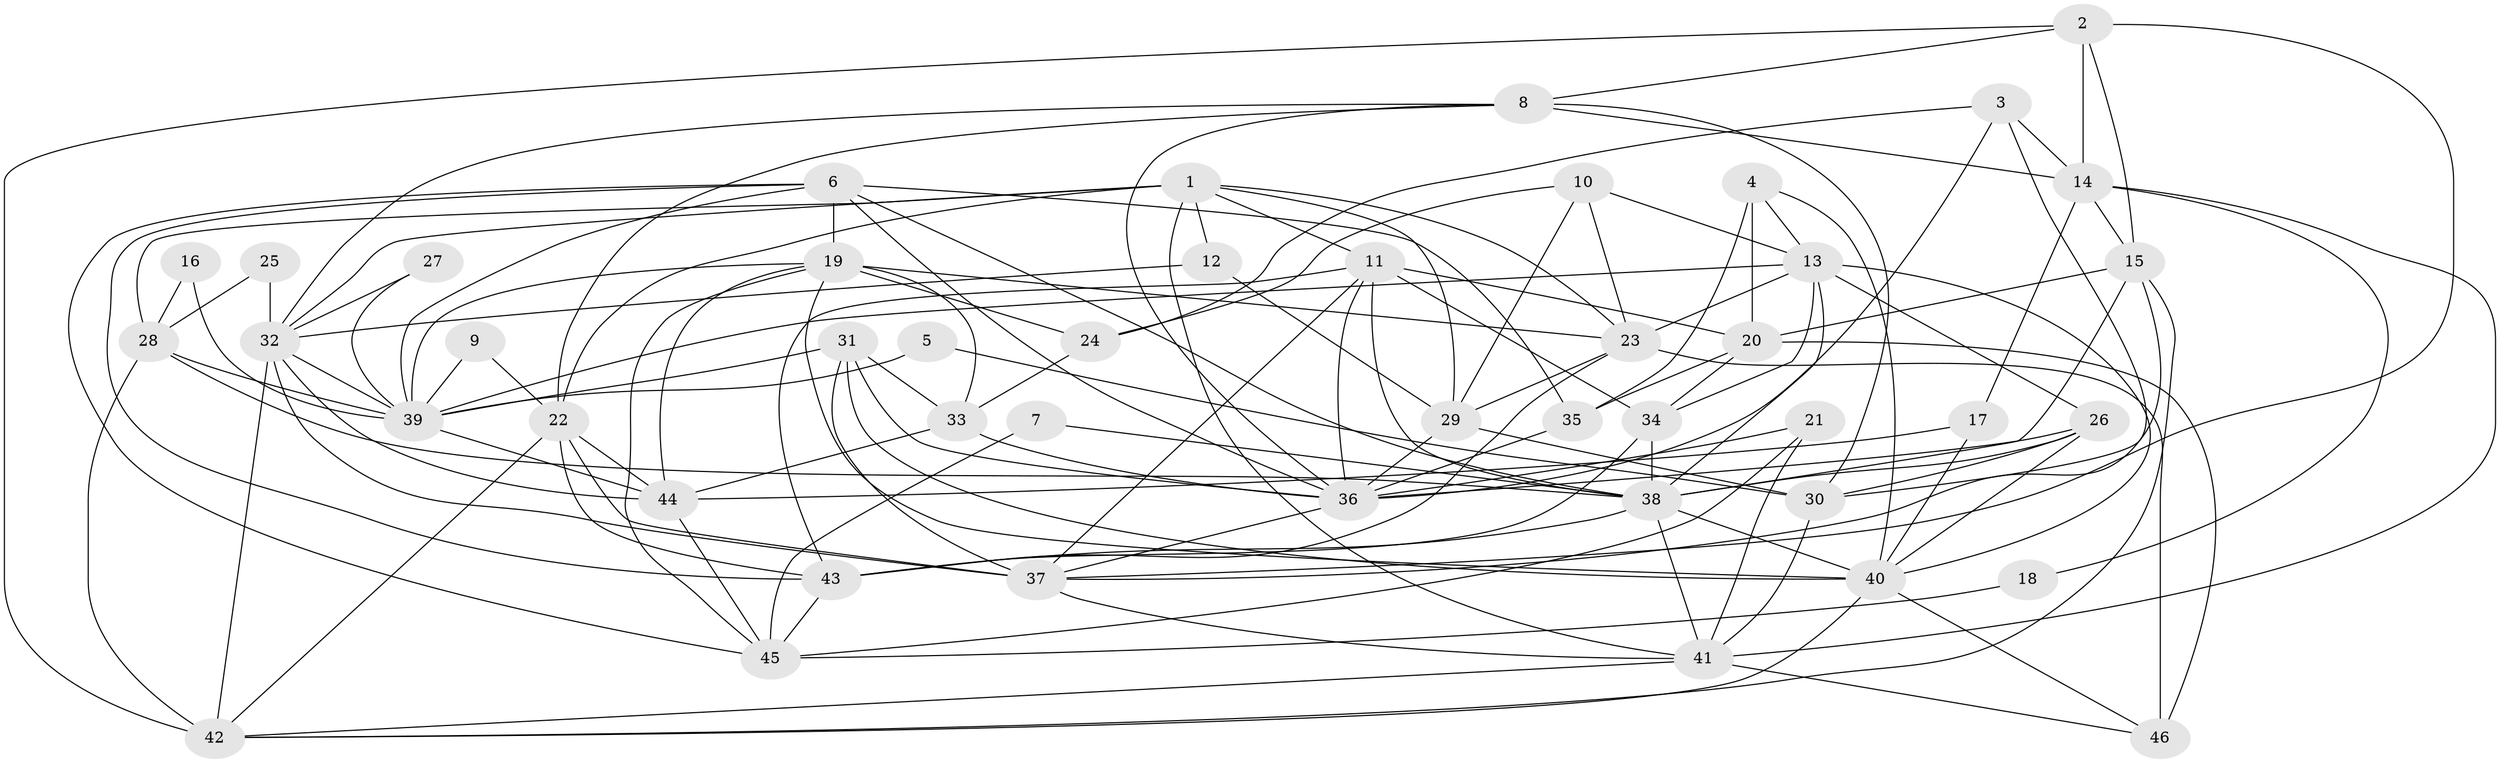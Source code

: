// original degree distribution, {4: 0.3516483516483517, 5: 0.16483516483516483, 3: 0.1978021978021978, 2: 0.15384615384615385, 6: 0.08791208791208792, 7: 0.02197802197802198, 9: 0.01098901098901099, 8: 0.01098901098901099}
// Generated by graph-tools (version 1.1) at 2025/26/03/09/25 03:26:16]
// undirected, 46 vertices, 131 edges
graph export_dot {
graph [start="1"]
  node [color=gray90,style=filled];
  1;
  2;
  3;
  4;
  5;
  6;
  7;
  8;
  9;
  10;
  11;
  12;
  13;
  14;
  15;
  16;
  17;
  18;
  19;
  20;
  21;
  22;
  23;
  24;
  25;
  26;
  27;
  28;
  29;
  30;
  31;
  32;
  33;
  34;
  35;
  36;
  37;
  38;
  39;
  40;
  41;
  42;
  43;
  44;
  45;
  46;
  1 -- 11 [weight=1.0];
  1 -- 12 [weight=1.0];
  1 -- 22 [weight=1.0];
  1 -- 23 [weight=1.0];
  1 -- 28 [weight=1.0];
  1 -- 29 [weight=1.0];
  1 -- 32 [weight=1.0];
  1 -- 41 [weight=1.0];
  2 -- 8 [weight=1.0];
  2 -- 14 [weight=1.0];
  2 -- 15 [weight=1.0];
  2 -- 37 [weight=1.0];
  2 -- 42 [weight=1.0];
  3 -- 14 [weight=1.0];
  3 -- 24 [weight=1.0];
  3 -- 36 [weight=1.0];
  3 -- 37 [weight=1.0];
  4 -- 13 [weight=1.0];
  4 -- 20 [weight=2.0];
  4 -- 35 [weight=1.0];
  4 -- 40 [weight=1.0];
  5 -- 30 [weight=1.0];
  5 -- 39 [weight=1.0];
  6 -- 19 [weight=1.0];
  6 -- 35 [weight=1.0];
  6 -- 36 [weight=1.0];
  6 -- 38 [weight=1.0];
  6 -- 39 [weight=1.0];
  6 -- 43 [weight=1.0];
  6 -- 45 [weight=1.0];
  7 -- 38 [weight=1.0];
  7 -- 45 [weight=1.0];
  8 -- 14 [weight=1.0];
  8 -- 22 [weight=1.0];
  8 -- 30 [weight=1.0];
  8 -- 32 [weight=1.0];
  8 -- 36 [weight=1.0];
  9 -- 22 [weight=1.0];
  9 -- 39 [weight=1.0];
  10 -- 13 [weight=1.0];
  10 -- 23 [weight=1.0];
  10 -- 24 [weight=1.0];
  10 -- 29 [weight=1.0];
  11 -- 20 [weight=1.0];
  11 -- 34 [weight=1.0];
  11 -- 36 [weight=1.0];
  11 -- 37 [weight=1.0];
  11 -- 38 [weight=1.0];
  11 -- 43 [weight=1.0];
  12 -- 29 [weight=1.0];
  12 -- 32 [weight=1.0];
  13 -- 23 [weight=1.0];
  13 -- 26 [weight=1.0];
  13 -- 34 [weight=1.0];
  13 -- 38 [weight=1.0];
  13 -- 39 [weight=1.0];
  13 -- 40 [weight=1.0];
  14 -- 15 [weight=1.0];
  14 -- 17 [weight=1.0];
  14 -- 18 [weight=1.0];
  14 -- 41 [weight=1.0];
  15 -- 20 [weight=1.0];
  15 -- 30 [weight=1.0];
  15 -- 38 [weight=1.0];
  15 -- 42 [weight=1.0];
  16 -- 28 [weight=1.0];
  16 -- 39 [weight=1.0];
  17 -- 40 [weight=1.0];
  17 -- 44 [weight=1.0];
  18 -- 45 [weight=1.0];
  19 -- 23 [weight=1.0];
  19 -- 24 [weight=1.0];
  19 -- 33 [weight=2.0];
  19 -- 39 [weight=1.0];
  19 -- 40 [weight=1.0];
  19 -- 44 [weight=1.0];
  19 -- 45 [weight=1.0];
  20 -- 34 [weight=1.0];
  20 -- 35 [weight=1.0];
  20 -- 46 [weight=1.0];
  21 -- 36 [weight=1.0];
  21 -- 41 [weight=1.0];
  21 -- 45 [weight=1.0];
  22 -- 37 [weight=1.0];
  22 -- 42 [weight=1.0];
  22 -- 43 [weight=1.0];
  22 -- 44 [weight=1.0];
  23 -- 29 [weight=1.0];
  23 -- 43 [weight=1.0];
  23 -- 46 [weight=2.0];
  24 -- 33 [weight=1.0];
  25 -- 28 [weight=1.0];
  25 -- 32 [weight=1.0];
  26 -- 30 [weight=1.0];
  26 -- 36 [weight=1.0];
  26 -- 38 [weight=1.0];
  26 -- 40 [weight=1.0];
  27 -- 32 [weight=1.0];
  27 -- 39 [weight=1.0];
  28 -- 38 [weight=1.0];
  28 -- 39 [weight=1.0];
  28 -- 42 [weight=1.0];
  29 -- 30 [weight=1.0];
  29 -- 36 [weight=1.0];
  30 -- 41 [weight=1.0];
  31 -- 33 [weight=1.0];
  31 -- 36 [weight=1.0];
  31 -- 37 [weight=1.0];
  31 -- 39 [weight=1.0];
  31 -- 40 [weight=1.0];
  32 -- 37 [weight=2.0];
  32 -- 39 [weight=2.0];
  32 -- 42 [weight=1.0];
  32 -- 44 [weight=1.0];
  33 -- 36 [weight=1.0];
  33 -- 44 [weight=1.0];
  34 -- 38 [weight=1.0];
  34 -- 43 [weight=1.0];
  35 -- 36 [weight=1.0];
  36 -- 37 [weight=1.0];
  37 -- 41 [weight=1.0];
  38 -- 40 [weight=1.0];
  38 -- 41 [weight=1.0];
  38 -- 43 [weight=1.0];
  39 -- 44 [weight=1.0];
  40 -- 42 [weight=1.0];
  40 -- 46 [weight=1.0];
  41 -- 42 [weight=1.0];
  41 -- 46 [weight=1.0];
  43 -- 45 [weight=1.0];
  44 -- 45 [weight=1.0];
}
